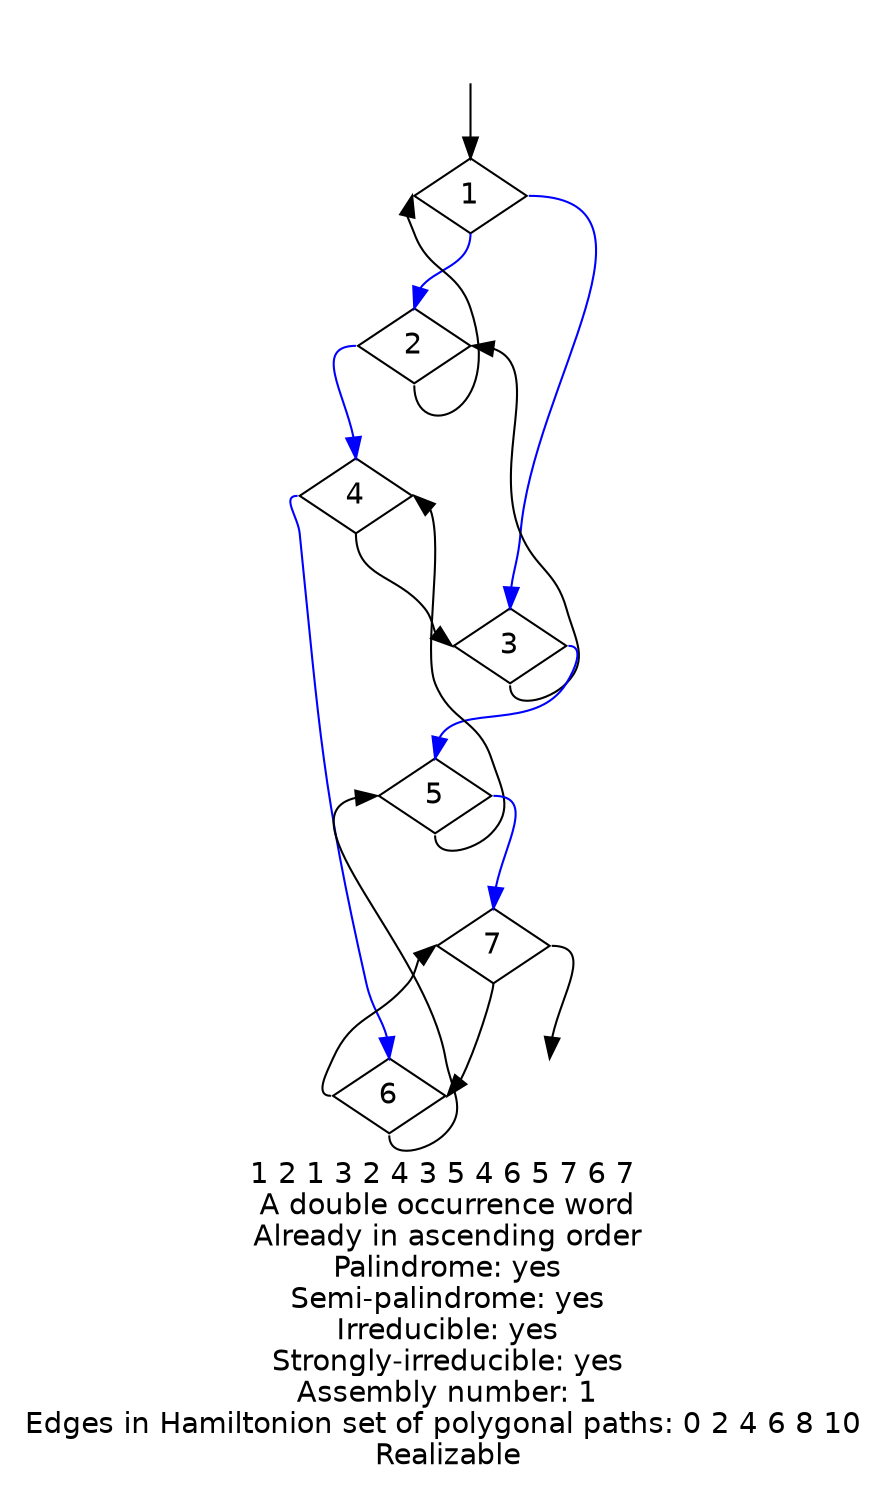 digraph {
fontname="Helvetica"
node [fontname="Helvetica"]
node [shape=diamond]
label="1 2 1 3 2 4 3 5 4 6 5 7 6 7 \nA double occurrence word\nAlready in ascending order\nPalindrome: yes\nSemi-palindrome: yes\nIrreducible: yes\nStrongly-irreducible: yes\nAssembly number: 1\nEdges in Hamiltonion set of polygonal paths: 0 2 4 6 8 10 \nRealizable\n"
a [style="invis"]
b [style="invis"]
a:s -> 1:n
1:s -> 2:n [color="blue"]
2:s -> 1:w
1:e -> 3:n [color="blue"]
3:s -> 2:e
2:w -> 4:n [color="blue"]
4:s -> 3:w
3:e -> 5:n [color="blue"]
5:s -> 4:e
4:w -> 6:n [color="blue"]
6:s -> 5:w
5:e -> 7:n [color="blue"]
7:s -> 6:e
6:w -> 7:w
7:e -> b:n
}
